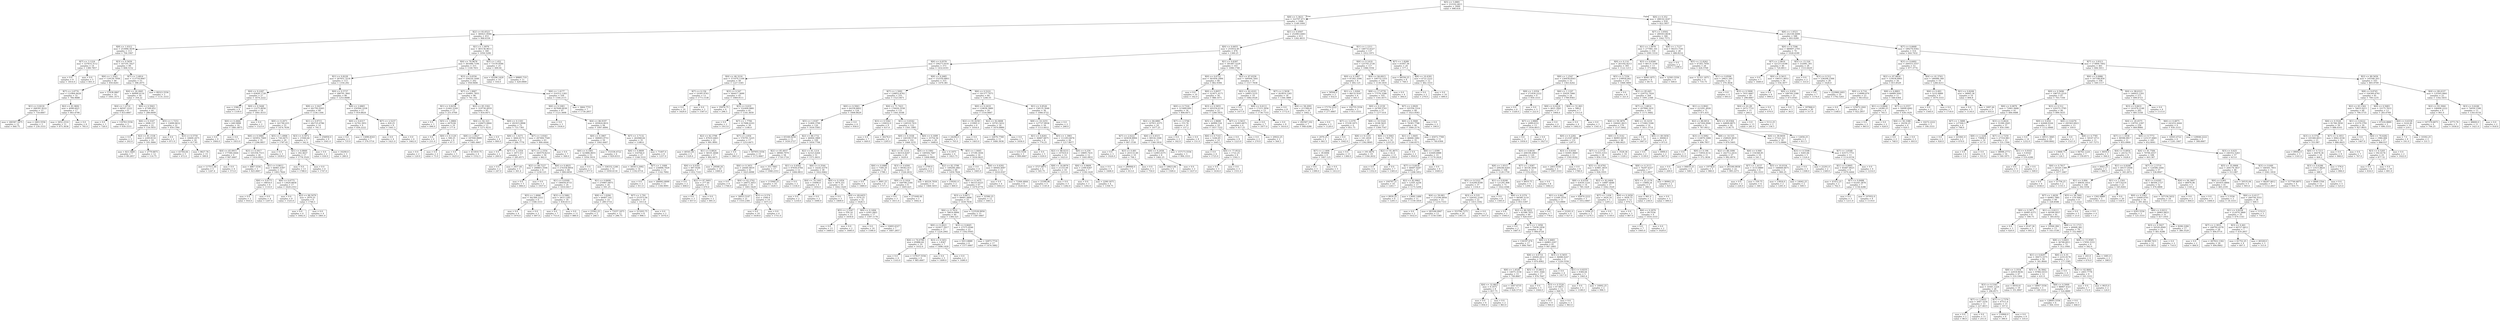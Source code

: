 digraph Tree {
node [shape=box] ;
0 [label="X[5] <= 5.0881\nmse = 333102.4611\nsamples = 2000\nvalue = 996.618"] ;
1 [label="X[8] <= 5.3623\nmse = 322707.473\nsamples = 1066\nvalue = 1149.1004"] ;
0 -> 1 [labeldistance=2.5, labelangle=45, headlabel="True"] ;
2 [label="X[2] <= 83.6523\nmse = 360421.9584\nsamples = 453\nvalue = 968.6336"] ;
1 -> 2 ;
3 [label="X[8] <= 1.0312\nmse = 253066.5639\nsamples = 113\nvalue = 704.1947"] ;
2 -> 3 ;
4 [label="X[7] <= 3.1224\nmse = 337814.3112\nsamples = 14\nvalue = 1380.7857"] ;
3 -> 4 ;
5 [label="mse = 0.0\nsamples = 9\nvalue = 1814.0"] ;
4 -> 5 ;
6 [label="mse = 0.0\nsamples = 5\nvalue = 601.0"] ;
4 -> 6 ;
7 [label="X[3] <= 0.5659\nmse = 167191.5427\nsamples = 99\nvalue = 608.5152"] ;
3 -> 7 ;
8 [label="X[6] <= 1.3543\nmse = 119126.7958\nsamples = 46\nvalue = 850.8261"] ;
7 -> 8 ;
9 [label="X[7] <= 2.6774\nmse = 131864.8428\nsamples = 32\nvalue = 784.9688"] ;
8 -> 9 ;
10 [label="X[1] <= 0.8218\nmse = 268391.8222\nsamples = 15\nvalue = 718.6667"] ;
9 -> 10 ;
11 [label="mse = 260367.1875\nsamples = 12\nvalue = 840.75"] ;
10 -> 11 ;
12 [label="mse = 2403.5556\nsamples = 3\nvalue = 230.3333"] ;
10 -> 12 ;
13 [label="X[2] <= 81.9692\nmse = 4098.6021\nsamples = 17\nvalue = 843.4706"] ;
9 -> 13 ;
14 [label="mse = 3452.2314\nsamples = 11\nvalue = 875.3636"] ;
13 -> 14 ;
15 [label="mse = 0.0\nsamples = 6\nvalue = 785.0"] ;
13 -> 15 ;
16 [label="mse = 57438.0867\nsamples = 14\nvalue = 1001.3571"] ;
8 -> 16 ;
17 [label="X[7] <= 3.4814\nmse = 113718.9947\nsamples = 53\nvalue = 398.2075"] ;
7 -> 17 ;
18 [label="X[4] <= 24.2845\nmse = 80999.4116\nsamples = 50\nvalue = 354.22"] ;
17 -> 18 ;
19 [label="X[4] <= 1.4714\nmse = 66547.2222\nsamples = 6\nvalue = 833.6667"] ;
18 -> 19 ;
20 [label="mse = 0.0\nsamples = 3\nvalue = 728.0"] ;
19 -> 20 ;
21 [label="mse = 110763.5556\nsamples = 3\nvalue = 939.3333"] ;
19 -> 21 ;
22 [label="X[0] <= 0.5943\nmse = 47349.952\nsamples = 44\nvalue = 288.8409"] ;
18 -> 22 ;
23 [label="X[6] <= 0.3167\nmse = 3008.157\nsamples = 22\nvalue = 118.5455"] ;
22 -> 23 ;
24 [label="mse = 0.0\nsamples = 3\nvalue = 202.0"] ;
23 -> 24 ;
25 [label="X[2] <= 81.1538\nmse = 2209.8116\nsamples = 19\nvalue = 105.3684"] ;
23 -> 25 ;
26 [label="mse = 823.3469\nsamples = 7\nvalue = 89.2857"] ;
25 -> 26 ;
27 [label="mse = 2779.6875\nsamples = 12\nvalue = 114.75"] ;
25 -> 27 ;
28 [label="X[5] <= 1.7253\nmse = 33690.6632\nsamples = 22\nvalue = 459.1364"] ;
22 -> 28 ;
29 [label="mse = 0.0\nsamples = 2\nvalue = 871.0"] ;
28 -> 29 ;
30 [label="X[3] <= 0.5759\nmse = 18400.2475\nsamples = 20\nvalue = 417.95"] ;
28 -> 30 ;
31 [label="mse = 43764.64\nsamples = 5\nvalue = 472.4"] ;
30 -> 31 ;
32 [label="mse = 8627.76\nsamples = 15\nvalue = 399.8"] ;
30 -> 32 ;
33 [label="mse = 89323.5556\nsamples = 3\nvalue = 1131.3333"] ;
17 -> 33 ;
34 [label="X[1] <= 1.0976\nmse = 365136.9613\nsamples = 340\nvalue = 1056.5206"] ;
2 -> 34 ;
35 [label="X[4] <= 70.9678\nmse = 361686.7194\nsamples = 315\nvalue = 1100.7651"] ;
34 -> 35 ;
36 [label="X[1] <= 0.8228\nmse = 267651.3218\nsamples = 113\nvalue = 1354.292"] ;
35 -> 36 ;
37 [label="X[4] <= 9.2287\nmse = 65826.1728\nsamples = 27\nvalue = 1674.2222"] ;
36 -> 37 ;
38 [label="mse = 2366.0\nsamples = 9\nvalue = 1339.0"] ;
37 -> 38 ;
39 [label="X[0] <= 0.5448\nmse = 13275.8056\nsamples = 18\nvalue = 1841.8333"] ;
37 -> 39 ;
40 [label="X[0] <= 0.2664\nmse = 640.0898\nsamples = 16\nvalue = 1881.6875"] ;
39 -> 40 ;
41 [label="mse = 0.0\nsamples = 9\nvalue = 1904.0"] ;
40 -> 41 ;
42 [label="mse = 0.0\nsamples = 7\nvalue = 1853.0"] ;
40 -> 42 ;
43 [label="mse = 0.0\nsamples = 2\nvalue = 1523.0"] ;
39 -> 43 ;
44 [label="X[0] <= 0.5737\nmse = 288791.3841\nsamples = 86\nvalue = 1253.8488"] ;
36 -> 44 ;
45 [label="X[8] <= 3.1627\nmse = 261792.0265\nsamples = 69\nvalue = 1336.1304"] ;
44 -> 45 ;
46 [label="X[0] <= 0.2071\nmse = 161740.435\nsamples = 55\nvalue = 1474.7636"] ;
45 -> 46 ;
47 [label="X[6] <= 0.5984\nmse = 165952.7069\nsamples = 35\nvalue = 1296.0857"] ;
46 -> 47 ;
48 [label="X[4] <= 65.0915\nmse = 177584.4444\nsamples = 9\nvalue = 947.6667"] ;
47 -> 48 ;
49 [label="mse = 117511.84\nsamples = 5\nvalue = 1247.4"] ;
48 -> 49 ;
50 [label="mse = 0.0\nsamples = 4\nvalue = 573.0"] ;
48 -> 50 ;
51 [label="X[3] <= 0.5917\nmse = 105358.7515\nsamples = 26\nvalue = 1416.6923"] ;
47 -> 51 ;
52 [label="mse = 4867.5556\nsamples = 3\nvalue = 825.6667"] ;
51 -> 52 ;
53 [label="X[1] <= 0.8612\nmse = 66961.0397\nsamples = 23\nvalue = 1493.7826"] ;
51 -> 53 ;
54 [label="X[6] <= 0.6775\nmse = 18818.0\nsamples = 6\nvalue = 1110.0"] ;
53 -> 54 ;
55 [label="mse = 0.0\nsamples = 2\nvalue = 916.0"] ;
54 -> 55 ;
56 [label="mse = 0.0\nsamples = 4\nvalue = 1207.0"] ;
54 -> 56 ;
57 [label="X[6] <= 0.6775\nmse = 13620.8858\nsamples = 17\nvalue = 1629.2353"] ;
53 -> 57 ;
58 [label="mse = 0.0\nsamples = 9\nvalue = 1525.0"] ;
57 -> 58 ;
59 [label="X[2] <= 88.5079\nmse = 2970.25\nsamples = 8\nvalue = 1746.5"] ;
57 -> 59 ;
60 [label="mse = 0.0\nsamples = 4\nvalue = 1692.0"] ;
59 -> 60 ;
61 [label="mse = 0.0\nsamples = 4\nvalue = 1801.0"] ;
59 -> 61 ;
62 [label="X[5] <= 1.4906\nmse = 726.0475\nsamples = 20\nvalue = 1787.45"] ;
46 -> 62 ;
63 [label="mse = 0.0\nsamples = 3\nvalue = 1839.0"] ;
62 -> 63 ;
64 [label="X[1] <= 0.8849\nmse = 302.4637\nsamples = 17\nvalue = 1778.3529"] ;
62 -> 64 ;
65 [label="mse = 0.0\nsamples = 13\nvalue = 1788.0"] ;
64 -> 65 ;
66 [label="mse = 0.0\nsamples = 4\nvalue = 1747.0"] ;
64 -> 66 ;
67 [label="X[1] <= 0.9715\nmse = 282725.6786\nsamples = 14\nvalue = 791.5"] ;
45 -> 67 ;
68 [label="X[3] <= 0.5072\nmse = 15560.64\nsamples = 5\nvalue = 342.4"] ;
67 -> 68 ;
69 [label="mse = 0.0\nsamples = 2\nvalue = 436.0"] ;
68 -> 69 ;
70 [label="mse = 16200.0\nsamples = 3\nvalue = 280.0"] ;
68 -> 70 ;
71 [label="mse = 256850.0\nsamples = 9\nvalue = 1041.0"] ;
67 -> 71 ;
72 [label="X[8] <= 2.6865\nmse = 259364.1038\nsamples = 17\nvalue = 919.8824"] ;
44 -> 72 ;
73 [label="X[0] <= 0.6317\nmse = 32702.3951\nsamples = 9\nvalue = 456.2222"] ;
72 -> 73 ;
74 [label="mse = 0.0\nsamples = 2\nvalue = 735.0"] ;
73 -> 74 ;
75 [label="mse = 13496.8163\nsamples = 7\nvalue = 376.5714"] ;
73 -> 75 ;
76 [label="X[7] <= 2.5237\nmse = 420.25\nsamples = 8\nvalue = 1441.5"] ;
72 -> 76 ;
77 [label="mse = 0.0\nsamples = 4\nvalue = 1421.0"] ;
76 -> 77 ;
78 [label="mse = 0.0\nsamples = 4\nvalue = 1462.0"] ;
76 -> 78 ;
79 [label="X[3] <= 0.6556\nmse = 358220.1648\nsamples = 202\nvalue = 958.9406"] ;
35 -> 79 ;
80 [label="X[7] <= 1.9067\nmse = 316891.7855\nsamples = 98\nvalue = 741.102"] ;
79 -> 80 ;
81 [label="X[1] <= 0.8258\nmse = 21442.2249\nsamples = 13\nvalue = 251.0769"] ;
80 -> 81 ;
82 [label="mse = 0.0\nsamples = 3\nvalue = 496.0"] ;
81 -> 82 ;
83 [label="X[5] <= 1.0884\nmse = 4479.84\nsamples = 10\nvalue = 177.6"] ;
81 -> 83 ;
84 [label="mse = 0.0\nsamples = 6\nvalue = 231.0"] ;
83 -> 84 ;
85 [label="X[0] <= 0.1129\nmse = 506.25\nsamples = 4\nvalue = 97.5"] ;
83 -> 85 ;
86 [label="mse = 0.0\nsamples = 2\nvalue = 120.0"] ;
85 -> 86 ;
87 [label="mse = 0.0\nsamples = 2\nvalue = 75.0"] ;
85 -> 87 ;
88 [label="X[2] <= 85.3342\nmse = 319736.4919\nsamples = 85\nvalue = 816.0471"] ;
80 -> 88 ;
89 [label="X[4] <= 92.323\nmse = 228472.6864\nsamples = 13\nvalue = 1271.9231"] ;
88 -> 89 ;
90 [label="X[8] <= 2.0427\nmse = 187040.8889\nsamples = 9\nvalue = 1481.6667"] ;
89 -> 90 ;
91 [label="mse = 0.0\nsamples = 5\nvalue = 1425.0"] ;
90 -> 91 ;
92 [label="mse = 411810.75\nsamples = 4\nvalue = 1552.5"] ;
90 -> 92 ;
93 [label="mse = 0.0\nsamples = 4\nvalue = 800.0"] ;
89 -> 93 ;
94 [label="X[0] <= 0.1183\nmse = 291915.9998\nsamples = 72\nvalue = 733.7361"] ;
88 -> 94 ;
95 [label="X[8] <= 1.0271\nmse = 3664.6173\nsamples = 9\nvalue = 266.7778"] ;
94 -> 95 ;
96 [label="mse = 0.0\nsamples = 2\nvalue = 200.0"] ;
95 -> 96 ;
97 [label="X[7] <= 2.3354\nmse = 3073.551\nsamples = 7\nvalue = 285.8571"] ;
95 -> 97 ;
98 [label="mse = 0.0\nsamples = 2\nvalue = 247.0"] ;
97 -> 98 ;
99 [label="mse = 3457.44\nsamples = 5\nvalue = 301.4"] ;
97 -> 99 ;
100 [label="X[7] <= 3.9343\nmse = 297494.7549\nsamples = 63\nvalue = 800.4444"] ;
94 -> 100 ;
101 [label="X[7] <= 2.3354\nmse = 300579.8214\nsamples = 56\nvalue = 862.0"] ;
100 -> 101 ;
102 [label="X[2] <= 89.7227\nmse = 299803.3594\nsamples = 8\nvalue = 1230.125"] ;
101 -> 102 ;
103 [label="mse = 0.0\nsamples = 5\nvalue = 806.0"] ;
102 -> 103 ;
104 [label="mse = 0.0\nsamples = 3\nvalue = 1937.0"] ;
102 -> 104 ;
105 [label="X[6] <= 0.4825\nmse = 274358.8954\nsamples = 48\nvalue = 800.6458"] ;
101 -> 105 ;
106 [label="X[1] <= 0.8309\nmse = 190056.8733\nsamples = 24\nvalue = 1010.0417"] ;
105 -> 106 ;
107 [label="X[5] <= 1.4906\nmse = 362384.2222\nsamples = 6\nvalue = 1548.3333"] ;
106 -> 107 ;
108 [label="mse = 0.0\nsamples = 4\nvalue = 1974.0"] ;
107 -> 108 ;
109 [label="mse = 0.0\nsamples = 2\nvalue = 697.0"] ;
107 -> 109 ;
110 [label="X[3] <= 0.5982\nmse = 3833.1265\nsamples = 18\nvalue = 830.6111"] ;
106 -> 110 ;
111 [label="mse = 0.0\nsamples = 7\nvalue = 753.0"] ;
110 -> 111 ;
112 [label="mse = 0.0\nsamples = 11\nvalue = 880.0"] ;
110 -> 112 ;
113 [label="X[1] <= 0.8408\nmse = 270967.6875\nsamples = 24\nvalue = 591.25"] ;
105 -> 113 ;
114 [label="X[8] <= 1.0294\nmse = 66467.102\nsamples = 14\nvalue = 289.5714"] ;
113 -> 114 ;
115 [label="mse = 23562.25\nsamples = 2\nvalue = 246.5"] ;
114 -> 115 ;
116 [label="mse = 73257.1875\nsamples = 12\nvalue = 296.75"] ;
114 -> 116 ;
117 [label="X[7] <= 2.792\nmse = 251475.04\nsamples = 10\nvalue = 1013.6"] ;
113 -> 117 ;
118 [label="mse = 313203.75\nsamples = 8\nvalue = 998.5"] ;
117 -> 118 ;
119 [label="mse = 0.0\nsamples = 2\nvalue = 1074.0"] ;
117 -> 119 ;
120 [label="mse = 0.0\nsamples = 7\nvalue = 308.0"] ;
100 -> 120 ;
121 [label="X[6] <= 1.4177\nmse = 310312.1283\nsamples = 104\nvalue = 1164.2115"] ;
79 -> 121 ;
122 [label="X[6] <= 0.1083\nmse = 307648.0038\nsamples = 97\nvalue = 1123.3608"] ;
121 -> 122 ;
123 [label="mse = 0.0\nsamples = 3\nvalue = 1934.0"] ;
122 -> 123 ;
124 [label="X[4] <= 86.9197\nmse = 295824.8031\nsamples = 94\nvalue = 1097.4894"] ;
122 -> 124 ;
125 [label="X[0] <= 0.3967\nmse = 308003.9753\nsamples = 59\nvalue = 1043.4407"] ;
124 -> 125 ;
126 [label="X[6] <= 0.1661\nmse = 323886.9655\nsamples = 53\nvalue = 1056.3019"] ;
125 -> 126 ;
127 [label="mse = 0.0\nsamples = 2\nvalue = 977.0"] ;
126 -> 127 ;
128 [label="mse = 336332.1246\nsamples = 51\nvalue = 1059.4118"] ;
126 -> 128 ;
129 [label="mse = 153336.4722\nsamples = 6\nvalue = 929.8333"] ;
125 -> 129 ;
130 [label="X[7] <= 3.7132\nmse = 262068.64\nsamples = 35\nvalue = 1188.6"] ;
124 -> 130 ;
131 [label="X[6] <= 0.9609\nmse = 316764.0\nsamples = 27\nvalue = 1168.3333"] ;
130 -> 131 ;
132 [label="mse = 391613.2092\nsamples = 14\nvalue = 1192.0714"] ;
131 -> 132 ;
133 [label="X[7] <= 1.1008\nmse = 234896.7929\nsamples = 13\nvalue = 1142.7692"] ;
131 -> 133 ;
134 [label="mse = 0.0\nsamples = 2\nvalue = 911.0"] ;
133 -> 134 ;
135 [label="mse = 266062.8099\nsamples = 11\nvalue = 1184.9091"] ;
133 -> 135 ;
136 [label="mse = 71407.0\nsamples = 8\nvalue = 1257.0"] ;
130 -> 136 ;
137 [label="mse = 3664.7755\nsamples = 7\nvalue = 1730.2857"] ;
121 -> 137 ;
138 [label="X[5] <= 1.452\nmse = 73159.9584\nsamples = 25\nvalue = 499.04"] ;
34 -> 138 ;
139 [label="mse = 45296.1429\nsamples = 14\nvalue = 554.0"] ;
138 -> 139 ;
140 [label="mse = 99885.719\nsamples = 11\nvalue = 429.0909"] ;
138 -> 140 ;
141 [label="X[1] <= 0.9567\nmse = 252983.6483\nsamples = 613\nvalue = 1282.4633"] ;
1 -> 141 ;
142 [label="X[0] <= 0.6655\nmse = 255914.49\nsamples = 476\nvalue = 1360.25"] ;
141 -> 142 ;
143 [label="X[6] <= 0.0576\nmse = 194273.9141\nsamples = 373\nvalue = 1432.6193"] ;
142 -> 143 ;
144 [label="X[4] <= 46.3216\nmse = 371070.1109\nsamples = 58\nvalue = 1227.5345"] ;
143 -> 144 ;
145 [label="X[7] <= 0.156\nmse = 10395.9763\nsamples = 13\nvalue = 1773.1538"] ;
144 -> 145 ;
146 [label="mse = 0.0\nsamples = 10\nvalue = 1829.0"] ;
145 -> 146 ;
147 [label="mse = 0.0\nsamples = 3\nvalue = 1587.0"] ;
145 -> 147 ;
148 [label="X[3] <= 0.547\nmse = 364417.3699\nsamples = 45\nvalue = 1069.9111"] ;
144 -> 148 ;
149 [label="mse = 35970.75\nsamples = 4\nvalue = 296.5"] ;
148 -> 149 ;
150 [label="X[3] <= 0.619\nmse = 332409.9881\nsamples = 41\nvalue = 1145.3659"] ;
148 -> 150 ;
151 [label="mse = 0.0\nsamples = 2\nvalue = 1913.0"] ;
150 -> 151 ;
152 [label="X[7] <= 1.7794\nmse = 317688.4103\nsamples = 39\nvalue = 1106.0"] ;
150 -> 152 ;
153 [label="X[2] <= 82.3798\nmse = 87610.4463\nsamples = 22\nvalue = 991.9091"] ;
152 -> 153 ;
154 [label="mse = 40541.04\nsamples = 5\nvalue = 1329.4"] ;
153 -> 154 ;
155 [label="X[1] <= 0.8824\nmse = 58101.4048\nsamples = 17\nvalue = 892.6471"] ;
153 -> 155 ;
156 [label="X[6] <= 0.0341\nmse = 997.9184\nsamples = 7\nvalue = 652.7143"] ;
155 -> 156 ;
157 [label="mse = 0.0\nsamples = 2\nvalue = 608.0"] ;
156 -> 157 ;
158 [label="X[2] <= 87.5693\nmse = 277.44\nsamples = 5\nvalue = 670.6"] ;
156 -> 158 ;
159 [label="mse = 0.0\nsamples = 3\nvalue = 657.0"] ;
158 -> 159 ;
160 [label="mse = 0.0\nsamples = 2\nvalue = 691.0"] ;
158 -> 160 ;
161 [label="mse = 29568.24\nsamples = 10\nvalue = 1060.6"] ;
155 -> 161 ;
162 [label="X[7] <= 2.654\nmse = 576791.5225\nsamples = 17\nvalue = 1253.6471"] ;
152 -> 162 ;
163 [label="mse = 0.0\nsamples = 2\nvalue = 1861.0"] ;
162 -> 163 ;
164 [label="mse = 597955.5556\nsamples = 15\nvalue = 1172.6667"] ;
162 -> 164 ;
165 [label="X[8] <= 9.2685\nmse = 152550.6803\nsamples = 315\nvalue = 1470.381"] ;
143 -> 165 ;
166 [label="X[7] <= 1.5091\nmse = 128852.8762\nsamples = 255\nvalue = 1523.0471"] ;
165 -> 166 ;
167 [label="X[0] <= 0.5943\nmse = 64258.8602\nsamples = 124\nvalue = 1608.8629"] ;
166 -> 167 ;
168 [label="X[5] <= 1.0187\nmse = 51809.3799\nsamples = 120\nvalue = 1630.5583"] ;
167 -> 168 ;
169 [label="mse = 65168.9256\nsamples = 11\nvalue = 1430.2727"] ;
168 -> 169 ;
170 [label="X[2] <= 88.1732\nmse = 46004.3969\nsamples = 109\nvalue = 1650.7706"] ;
168 -> 170 ;
171 [label="X[2] <= 85.4937\nmse = 38946.7979\nsamples = 58\nvalue = 1720.1724"] ;
170 -> 171 ;
172 [label="X[6] <= 0.3451\nmse = 24440.4819\nsamples = 41\nvalue = 1625.6098"] ;
171 -> 172 ;
173 [label="mse = 0.0\nsamples = 6\nvalue = 1766.0"] ;
172 -> 173 ;
174 [label="X[4] <= 62.2702\nmse = 24672.3053\nsamples = 35\nvalue = 1601.5429"] ;
172 -> 174 ;
175 [label="mse = 34053.5147\nsamples = 21\nvalue = 1555.2381"] ;
174 -> 175 ;
176 [label="X[3] <= 0.574\nmse = 2560.0\nsamples = 14\nvalue = 1671.0"] ;
174 -> 176 ;
177 [label="mse = 0.0\nsamples = 10\nvalue = 1639.0"] ;
176 -> 177 ;
178 [label="mse = 0.0\nsamples = 4\nvalue = 1751.0"] ;
176 -> 178 ;
179 [label="mse = 353.7093\nsamples = 17\nvalue = 1948.2353"] ;
171 -> 179 ;
180 [label="X[2] <= 91.1214\nmse = 42323.4264\nsamples = 51\nvalue = 1571.8431"] ;
170 -> 180 ;
181 [label="X[1] <= 0.8562\nmse = 97656.0764\nsamples = 12\nvalue = 1406.0833"] ;
180 -> 181 ;
182 [label="mse = 115940.25\nsamples = 10\nvalue = 1420.5"] ;
181 -> 182 ;
183 [label="mse = 0.0\nsamples = 2\nvalue = 1334.0"] ;
181 -> 183 ;
184 [label="X[6] <= 0.3544\nmse = 14242.4379\nsamples = 39\nvalue = 1622.8462"] ;
180 -> 184 ;
185 [label="X[4] <= 74.1441\nmse = 55696.0\nsamples = 4\nvalue = 1454.0"] ;
184 -> 185 ;
186 [label="mse = 0.0\nsamples = 2\nvalue = 1218.0"] ;
185 -> 186 ;
187 [label="mse = 0.0\nsamples = 2\nvalue = 1690.0"] ;
185 -> 187 ;
188 [label="X[0] <= 0.1054\nmse = 5874.351\nsamples = 35\nvalue = 1642.1429"] ;
184 -> 188 ;
189 [label="mse = 0.0\nsamples = 3\nvalue = 1809.0"] ;
188 -> 189 ;
190 [label="X[4] <= 69.6455\nmse = 3570.25\nsamples = 32\nvalue = 1626.5"] ;
188 -> 190 ;
191 [label="X[5] <= 2.5547\nmse = 550.16\nsamples = 15\nvalue = 1659.8"] ;
190 -> 191 ;
192 [label="mse = 0.0\nsamples = 13\nvalue = 1669.0"] ;
191 -> 192 ;
193 [label="mse = 0.0\nsamples = 2\nvalue = 1600.0"] ;
191 -> 193 ;
194 [label="X[0] <= 0.1694\nmse = 4393.2803\nsamples = 17\nvalue = 1597.1176"] ;
190 -> 194 ;
195 [label="mse = 0.0\nsamples = 10\nvalue = 1590.0"] ;
194 -> 195 ;
196 [label="mse = 10493.6327\nsamples = 7\nvalue = 1607.2857"] ;
194 -> 196 ;
197 [label="mse = 0.0\nsamples = 4\nvalue = 958.0"] ;
167 -> 197 ;
198 [label="X[4] <= 71.7423\nmse = 176426.1038\nsamples = 131\nvalue = 1441.8168"] ;
166 -> 198 ;
199 [label="X[3] <= 0.5562\nmse = 130432.0\nsamples = 9\nvalue = 637.0"] ;
198 -> 199 ;
200 [label="mse = 0.0\nsamples = 7\nvalue = 449.0"] ;
199 -> 200 ;
201 [label="mse = 30276.0\nsamples = 2\nvalue = 1295.0"] ;
199 -> 201 ;
202 [label="X[1] <= 0.8342\nmse = 128510.7431\nsamples = 122\nvalue = 1501.1885"] ;
198 -> 202 ;
203 [label="X[0] <= 0.1038\nmse = 140109.5718\nsamples = 102\nvalue = 1468.3235"] ;
202 -> 203 ;
204 [label="X[2] <= 91.1214\nmse = 84314.6207\nsamples = 29\nvalue = 1620.0"] ;
203 -> 204 ;
205 [label="X[6] <= 0.0986\nmse = 7309.29\nsamples = 10\nvalue = 1798.1"] ;
204 -> 205 ;
206 [label="mse = 0.0\nsamples = 4\nvalue = 1889.0"] ;
205 -> 206 ;
207 [label="mse = 3001.25\nsamples = 6\nvalue = 1737.5"] ;
205 -> 207 ;
208 [label="X[3] <= 0.6581\nmse = 99362.615\nsamples = 19\nvalue = 1526.2632"] ;
204 -> 208 ;
209 [label="X[0] <= 0.1024\nmse = 169798.2344\nsamples = 8\nvalue = 1605.625"] ;
208 -> 209 ;
210 [label="mse = 0.0\nsamples = 3\nvalue = 1611.0"] ;
209 -> 210 ;
211 [label="mse = 271649.44\nsamples = 5\nvalue = 1602.4"] ;
209 -> 211 ;
212 [label="mse = 40224.7934\nsamples = 11\nvalue = 1468.5455"] ;
208 -> 212 ;
213 [label="X[0] <= 0.1092\nmse = 149504.7487\nsamples = 73\nvalue = 1408.0685"] ;
203 -> 213 ;
214 [label="mse = 2700.0\nsamples = 4\nvalue = 516.0"] ;
213 -> 214 ;
215 [label="X[2] <= 82.3798\nmse = 109208.2861\nsamples = 69\nvalue = 1459.7826"] ;
213 -> 215 ;
216 [label="mse = 159201.0\nsamples = 2\nvalue = 800.0"] ;
215 -> 216 ;
217 [label="X[0] <= 0.3475\nmse = 94333.6525\nsamples = 67\nvalue = 1479.4776"] ;
215 -> 217 ;
218 [label="X[3] <= 0.6871\nmse = 99001.0896\nsamples = 55\nvalue = 1439.7636"] ;
217 -> 218 ;
219 [label="X[6] <= 0.7614\nmse = 78614.9994\nsamples = 40\nvalue = 1384.525"] ;
218 -> 219 ;
220 [label="X[0] <= 0.2623\nmse = 103017.5017\nsamples = 17\nvalue = 1224.2941"] ;
219 -> 220 ;
221 [label="X[4] <= 74.6798\nmse = 85886.64\nsamples = 10\nvalue = 1032.6"] ;
220 -> 221 ;
222 [label="mse = 0.0\nsamples = 4\nvalue = 1103.0"] ;
221 -> 222 ;
223 [label="mse = 137637.5556\nsamples = 6\nvalue = 985.6667"] ;
221 -> 223 ;
224 [label="X[3] <= 0.5451\nmse = 1.8367\nsamples = 7\nvalue = 1498.1429"] ;
220 -> 224 ;
225 [label="mse = 0.0\nsamples = 5\nvalue = 1499.0"] ;
224 -> 225 ;
226 [label="mse = 0.0\nsamples = 2\nvalue = 1496.0"] ;
224 -> 226 ;
227 [label="X[3] <= 0.6645\nmse = 27575.9546\nsamples = 23\nvalue = 1502.9565"] ;
219 -> 227 ;
228 [label="mse = 5013.8889\nsamples = 6\nvalue = 1577.6667"] ;
227 -> 228 ;
229 [label="mse = 32873.7716\nsamples = 17\nvalue = 1476.5882"] ;
227 -> 229 ;
230 [label="mse = 123528.9956\nsamples = 15\nvalue = 1587.0667"] ;
218 -> 230 ;
231 [label="mse = 32580.25\nsamples = 12\nvalue = 1661.5"] ;
217 -> 231 ;
232 [label="X[0] <= 0.1699\nmse = 35754.56\nsamples = 20\nvalue = 1668.8"] ;
202 -> 232 ;
233 [label="mse = 0.1875\nsamples = 4\nvalue = 1823.75"] ;
232 -> 233 ;
234 [label="X[5] <= 1.0445\nmse = 37190.1836\nsamples = 16\nvalue = 1630.0625"] ;
232 -> 234 ;
235 [label="mse = 0.0\nsamples = 4\nvalue = 1665.0"] ;
234 -> 235 ;
236 [label="X[6] <= 0.4292\nmse = 49044.4097\nsamples = 12\nvalue = 1618.4167"] ;
234 -> 236 ;
237 [label="mse = 0.0\nsamples = 4\nvalue = 1602.0"] ;
236 -> 237 ;
238 [label="mse = 73364.4844\nsamples = 8\nvalue = 1626.625"] ;
236 -> 238 ;
239 [label="X[6] <= 0.5222\nmse = 191377.7475\nsamples = 60\nvalue = 1246.55"] ;
165 -> 239 ;
240 [label="X[0] <= 0.2419\nmse = 119636.3889\nsamples = 24\nvalue = 1516.6667"] ;
239 -> 240 ;
241 [label="X[2] <= 91.9258\nmse = 133901.0\nsamples = 6\nvalue = 1054.0"] ;
240 -> 241 ;
242 [label="mse = 24200.0\nsamples = 3\nvalue = 705.0"] ;
241 -> 242 ;
243 [label="mse = 0.0\nsamples = 3\nvalue = 1403.0"] ;
241 -> 243 ;
244 [label="X[2] <= 92.0608\nmse = 19743.5432\nsamples = 18\nvalue = 1670.8889"] ;
240 -> 244 ;
245 [label="mse = 32076.7769\nsamples = 11\nvalue = 1680.3636"] ;
244 -> 245 ;
246 [label="mse = 0.0\nsamples = 7\nvalue = 1656.0"] ;
244 -> 246 ;
247 [label="X[1] <= 0.8526\nmse = 158135.3048\nsamples = 36\nvalue = 1066.4722"] ;
239 -> 247 ;
248 [label="X[8] <= 10.3255\nmse = 127727.8936\nsamples = 34\nvalue = 1113.4412"] ;
247 -> 248 ;
249 [label="X[1] <= 0.8261\nmse = 30687.6875\nsamples = 8\nvalue = 774.25"] ;
248 -> 249 ;
250 [label="mse = 533.5556\nsamples = 3\nvalue = 999.6667"] ;
249 -> 250 ;
251 [label="mse = 0.0\nsamples = 5\nvalue = 639.0"] ;
249 -> 251 ;
252 [label="X[5] <= 1.3961\nmse = 111293.8476\nsamples = 26\nvalue = 1217.8077"] ;
248 -> 252 ;
253 [label="X[2] <= 88.0233\nmse = 107410.0\nsamples = 14\nvalue = 1023.0"] ;
252 -> 253 ;
254 [label="mse = 3727.6875\nsamples = 4\nvalue = 545.75"] ;
253 -> 254 ;
255 [label="X[8] <= 16.8076\nmse = 21333.09\nsamples = 10\nvalue = 1213.9"] ;
253 -> 255 ;
256 [label="mse = 33390.96\nsamples = 5\nvalue = 1145.8"] ;
255 -> 256 ;
257 [label="mse = 0.0\nsamples = 5\nvalue = 1282.0"] ;
255 -> 257 ;
258 [label="X[0] <= 0.259\nmse = 19895.7431\nsamples = 12\nvalue = 1445.0833"] ;
252 -> 258 ;
259 [label="X[6] <= 0.9609\nmse = 2399.8367\nsamples = 7\nvalue = 1330.1429"] ;
258 -> 259 ;
260 [label="mse = 0.0\nsamples = 3\nvalue = 1292.0"] ;
259 -> 260 ;
261 [label="mse = 2290.1875\nsamples = 4\nvalue = 1358.75"] ;
259 -> 261 ;
262 [label="mse = 0.0\nsamples = 5\nvalue = 1606.0"] ;
258 -> 262 ;
263 [label="mse = 0.0\nsamples = 2\nvalue = 268.0"] ;
247 -> 263 ;
264 [label="X[1] <= 0.8397\nmse = 391487.5229\nsamples = 103\nvalue = 1098.1748"] ;
142 -> 264 ;
265 [label="X[0] <= 0.6752\nmse = 361856.2084\nsamples = 66\nvalue = 862.9394"] ;
264 -> 265 ;
266 [label="mse = 0.0\nsamples = 10\nvalue = 162.0"] ;
265 -> 266 ;
267 [label="X[0] <= 0.8057\nmse = 323071.4171\nsamples = 56\nvalue = 988.1071"] ;
265 -> 267 ;
268 [label="X[0] <= 0.7324\nmse = 315489.699\nsamples = 34\nvalue = 806.6471"] ;
267 -> 268 ;
269 [label="X[2] <= 84.6881\nmse = 197911.4375\nsamples = 24\nvalue = 1077.25"] ;
268 -> 269 ;
270 [label="X[7] <= 2.0222\nmse = 165638.8994\nsamples = 13\nvalue = 847.1538"] ;
269 -> 270 ;
271 [label="mse = 0.0\nsamples = 3\nvalue = 1024.0"] ;
270 -> 271 ;
272 [label="X[3] <= 0.481\nmse = 203133.49\nsamples = 10\nvalue = 794.1"] ;
270 -> 272 ;
273 [label="mse = 289000.0\nsamples = 7\nvalue = 813.0"] ;
272 -> 273 ;
274 [label="mse = 0.0\nsamples = 3\nvalue = 750.0"] ;
272 -> 274 ;
275 [label="X[6] <= 0.4515\nmse = 99534.3306\nsamples = 11\nvalue = 1349.1818"] ;
269 -> 275 ;
276 [label="X[6] <= 0.2458\nmse = 12993.4375\nsamples = 8\nvalue = 1482.25"] ;
275 -> 276 ;
277 [label="mse = 18823.84\nsamples = 5\nvalue = 1509.4"] ;
276 -> 277 ;
278 [label="mse = 0.0\nsamples = 3\nvalue = 1437.0"] ;
276 -> 278 ;
279 [label="mse = 157173.5556\nsamples = 3\nvalue = 994.3333"] ;
275 -> 279 ;
280 [label="X[7] <= 2.5746\nmse = 153.76\nsamples = 10\nvalue = 157.2"] ;
268 -> 280 ;
281 [label="mse = 0.0\nsamples = 2\nvalue = 182.0"] ;
280 -> 281 ;
282 [label="mse = 0.0\nsamples = 8\nvalue = 151.0"] ;
280 -> 282 ;
283 [label="X[3] <= 0.5855\nmse = 205254.6116\nsamples = 22\nvalue = 1268.5455"] ;
267 -> 283 ;
284 [label="X[5] <= 2.9608\nmse = 46990.534\nsamples = 18\nvalue = 1457.7222"] ;
283 -> 284 ;
285 [label="X[6] <= 0.7143\nmse = 5246.85\nsamples = 10\nvalue = 1645.5"] ;
284 -> 285 ;
286 [label="mse = 0.0\nsamples = 4\nvalue = 1725.0"] ;
285 -> 286 ;
287 [label="X[4] <= 77.9532\nmse = 1722.25\nsamples = 6\nvalue = 1592.5"] ;
285 -> 287 ;
288 [label="mse = 0.0\nsamples = 3\nvalue = 1634.0"] ;
287 -> 288 ;
289 [label="mse = 0.0\nsamples = 3\nvalue = 1551.0"] ;
287 -> 289 ;
290 [label="mse = 0.0\nsamples = 8\nvalue = 1223.0"] ;
284 -> 290 ;
291 [label="X[7] <= 3.5615\nmse = 31693.6875\nsamples = 4\nvalue = 417.25"] ;
283 -> 291 ;
292 [label="mse = 0.0\nsamples = 2\nvalue = 270.0"] ;
291 -> 292 ;
293 [label="mse = 20022.25\nsamples = 2\nvalue = 564.5"] ;
291 -> 293 ;
294 [label="X[2] <= 87.8358\nmse = 169564.7641\nsamples = 37\nvalue = 1517.7838"] ;
264 -> 294 ;
295 [label="X[2] <= 82.4103\nmse = 24803.5235\nsamples = 19\nvalue = 1682.0526"] ;
294 -> 295 ;
296 [label="mse = 0.0\nsamples = 4\nvalue = 1477.0"] ;
295 -> 296 ;
297 [label="X[6] <= 0.6111\nmse = 17215.3956\nsamples = 15\nvalue = 1736.7333"] ;
295 -> 297 ;
298 [label="mse = 0.0\nsamples = 7\nvalue = 1877.0"] ;
297 -> 298 ;
299 [label="mse = 0.0\nsamples = 8\nvalue = 1614.0"] ;
297 -> 299 ;
300 [label="X[7] <= 2.5638\nmse = 263819.1265\nsamples = 18\nvalue = 1344.3889"] ;
294 -> 300 ;
301 [label="mse = 0.0\nsamples = 8\nvalue = 1772.0"] ;
300 -> 301 ;
302 [label="X[4] <= 58.2091\nmse = 211568.61\nsamples = 10\nvalue = 1002.3"] ;
300 -> 302 ;
303 [label="mse = 292567.102\nsamples = 7\nvalue = 948.4286"] ;
302 -> 303 ;
304 [label="mse = 0.0\nsamples = 3\nvalue = 1128.0"] ;
302 -> 304 ;
305 [label="X[1] <= 1.1211\nmse = 148733.6327\nsamples = 137\nvalue = 1012.1971"] ;
141 -> 305 ;
306 [label="X[6] <= 0.1419\nmse = 125745.2726\nsamples = 117\nvalue = 1086.5556"] ;
305 -> 306 ;
307 [label="X[0] <= 0.1997\nmse = 87262.3594\nsamples = 8\nvalue = 492.125"] ;
306 -> 307 ;
308 [label="mse = 58564.0\nsamples = 2\nvalue = 632.0"] ;
307 -> 308 ;
309 [label="X[1] <= 1.0264\nmse = 88132.9167\nsamples = 6\nvalue = 445.5"] ;
307 -> 309 ;
310 [label="mse = 17174.2222\nsamples = 3\nvalue = 277.6667"] ;
309 -> 310 ;
311 [label="mse = 102755.5556\nsamples = 3\nvalue = 613.3333"] ;
309 -> 311 ;
312 [label="X[4] <= 94.6915\nmse = 100732.5351\nsamples = 109\nvalue = 1130.1835"] ;
306 -> 312 ;
313 [label="X[8] <= 17.0778\nmse = 77576.3586\nsamples = 105\nvalue = 1161.6571"] ;
312 -> 313 ;
314 [label="X[0] <= 0.2159\nmse = 24769.5703\nsamples = 57\nvalue = 1277.614"] ;
313 -> 314 ;
315 [label="X[7] <= 3.2379\nmse = 37230.1875\nsamples = 4\nvalue = 851.75"] ;
314 -> 315 ;
316 [label="mse = 2070.25\nsamples = 2\nvalue = 661.5"] ;
315 -> 316 ;
317 [label="mse = 0.0\nsamples = 2\nvalue = 1042.0"] ;
315 -> 317 ;
318 [label="X[8] <= 10.5324\nmse = 9108.5625\nsamples = 53\nvalue = 1309.7547"] ;
314 -> 318 ;
319 [label="X[8] <= 9.1335\nmse = 141.2018\nsamples = 21\nvalue = 1392.8095"] ;
318 -> 319 ;
320 [label="X[7] <= 2.1406\nmse = 39.6094\nsamples = 8\nvalue = 1407.125"] ;
319 -> 320 ;
321 [label="mse = 0.0\nsamples = 3\nvalue = 1399.0"] ;
320 -> 321 ;
322 [label="mse = 0.0\nsamples = 5\nvalue = 1412.0"] ;
320 -> 322 ;
323 [label="mse = 0.0\nsamples = 13\nvalue = 1384.0"] ;
319 -> 323 ;
324 [label="X[0] <= 0.5943\nmse = 7495.75\nsamples = 32\nvalue = 1255.25"] ;
318 -> 324 ;
325 [label="mse = 191.6676\nsamples = 19\nvalue = 1184.2632"] ;
324 -> 325 ;
326 [label="X[2] <= 81.4675\nmse = 42.0\nsamples = 13\nvalue = 1359.0"] ;
324 -> 326 ;
327 [label="mse = 0.0\nsamples = 6\nvalue = 1352.0"] ;
326 -> 327 ;
328 [label="mse = 0.0\nsamples = 7\nvalue = 1365.0"] ;
326 -> 328 ;
329 [label="X[7] <= 2.0929\nmse = 105356.3316\nsamples = 48\nvalue = 1023.9583"] ;
313 -> 329 ;
330 [label="X[0] <= 0.3949\nmse = 78383.7788\nsamples = 46\nvalue = 1060.2174"] ;
329 -> 330 ;
331 [label="X[1] <= 1.0445\nmse = 46666.1682\nsamples = 35\nvalue = 1160.6571"] ;
330 -> 331 ;
332 [label="mse = 0.0\nsamples = 2\nvalue = 854.0"] ;
331 -> 332 ;
333 [label="X[6] <= 1.4399\nmse = 43449.6988\nsamples = 33\nvalue = 1179.2424"] ;
331 -> 333 ;
334 [label="X[7] <= 0.6436\nmse = 48497.9287\nsamples = 27\nvalue = 1208.1852"] ;
333 -> 334 ;
335 [label="mse = 104797.21\nsamples = 10\nvalue = 1263.7"] ;
334 -> 335 ;
336 [label="X[2] <= 82.9963\nmse = 12501.4256\nsamples = 17\nvalue = 1175.5294"] ;
334 -> 336 ;
337 [label="mse = 8930.25\nsamples = 6\nvalue = 1205.5"] ;
336 -> 337 ;
338 [label="mse = 13692.1488\nsamples = 11\nvalue = 1159.1818"] ;
336 -> 338 ;
339 [label="mse = 0.0\nsamples = 6\nvalue = 1049.0"] ;
333 -> 339 ;
340 [label="mse = 45072.7769\nsamples = 11\nvalue = 740.6364"] ;
330 -> 340 ;
341 [label="mse = 0.0\nsamples = 2\nvalue = 190.0"] ;
329 -> 341 ;
342 [label="mse = 0.0\nsamples = 4\nvalue = 304.0"] ;
312 -> 342 ;
343 [label="X[7] <= 1.8289\nmse = 61647.36\nsamples = 20\nvalue = 577.2"] ;
305 -> 343 ;
344 [label="mse = 94556.25\nsamples = 8\nvalue = 749.5"] ;
343 -> 344 ;
345 [label="X[8] <= 10.4391\nmse = 6722.2222\nsamples = 12\nvalue = 462.3333"] ;
343 -> 345 ;
346 [label="mse = 0.0\nsamples = 2\nvalue = 279.0"] ;
345 -> 346 ;
347 [label="mse = 0.0\nsamples = 10\nvalue = 499.0"] ;
345 -> 347 ;
348 [label="X[0] <= 0.352\nmse = 288142.4247\nsamples = 934\nvalue = 822.5857"] ;
0 -> 348 [labeldistance=2.5, labelangle=-45, headlabel="False"] ;
349 [label="X[7] <= 3.9502\nmse = 289303.6636\nsamples = 346\nvalue = 1042.7572"] ;
348 -> 349 ;
350 [label="X[1] <= 1.0978\nmse = 277081.161\nsamples = 318\nvalue = 1091.5314"] ;
349 -> 350 ;
351 [label="X[0] <= 0.114\nmse = 263182.8213\nsamples = 305\nvalue = 1122.1213"] ;
350 -> 351 ;
352 [label="X[8] <= 1.2547\nmse = 236458.8503\nsamples = 33\nvalue = 1563.4242"] ;
351 -> 352 ;
353 [label="X[8] <= 1.0354\nmse = 271830.2222\nsamples = 9\nvalue = 959.3333"] ;
352 -> 353 ;
354 [label="mse = 0.0\nsamples = 6\nvalue = 1328.0"] ;
353 -> 354 ;
355 [label="mse = 0.0\nsamples = 3\nvalue = 222.0"] ;
353 -> 355 ;
356 [label="X[6] <= 1.1197\nmse = 35029.7066\nsamples = 24\nvalue = 1789.9583"] ;
352 -> 356 ;
357 [label="X[8] <= 6.0224\nmse = 4621.2941\nsamples = 17\nvalue = 1904.0"] ;
356 -> 357 ;
358 [label="X[7] <= 2.8869\nmse = 2099.6331\nsamples = 13\nvalue = 1934.4615"] ;
357 -> 358 ;
359 [label="mse = 0.0\nsamples = 11\nvalue = 1954.0"] ;
358 -> 359 ;
360 [label="mse = 0.0\nsamples = 2\nvalue = 1827.0"] ;
358 -> 360 ;
361 [label="mse = 0.0\nsamples = 4\nvalue = 1805.0"] ;
357 -> 361 ;
362 [label="X[4] <= 51.063\nmse = 588.0\nsamples = 7\nvalue = 1513.0"] ;
356 -> 362 ;
363 [label="mse = 0.0\nsamples = 4\nvalue = 1492.0"] ;
362 -> 363 ;
364 [label="mse = 0.0\nsamples = 3\nvalue = 1541.0"] ;
362 -> 364 ;
365 [label="X[5] <= 5.7256\nmse = 239930.942\nsamples = 272\nvalue = 1068.5809"] ;
351 -> 365 ;
366 [label="mse = 0.0\nsamples = 8\nvalue = 321.0"] ;
365 -> 366 ;
367 [label="X[2] <= 85.645\nmse = 229752.7024\nsamples = 264\nvalue = 1091.2348"] ;
365 -> 367 ;
368 [label="X[7] <= 3.4814\nmse = 207906.1631\nsamples = 193\nvalue = 1171.9482"] ;
367 -> 368 ;
369 [label="X[4] <= 59.3876\nmse = 194441.0615\nsamples = 179\nvalue = 1137.5642"] ;
368 -> 369 ;
370 [label="X[0] <= 0.2282\nmse = 212167.4656\nsamples = 131\nvalue = 1207.0"] ;
369 -> 370 ;
371 [label="X[3] <= 0.6634\nmse = 208109.4983\nsamples = 120\nvalue = 1171.5417"] ;
370 -> 371 ;
372 [label="X[8] <= 1.0515\nmse = 209246.6265\nsamples = 108\nvalue = 1129.1759"] ;
371 -> 372 ;
373 [label="X[5] <= 9.5322\nmse = 314208.9189\nsamples = 37\nvalue = 1334.0"] ;
372 -> 373 ;
374 [label="X[4] <= 59.083\nmse = 272196.9956\nsamples = 15\nvalue = 1214.7333"] ;
373 -> 374 ;
375 [label="mse = 0.0\nsamples = 2\nvalue = 1632.0"] ;
374 -> 375 ;
376 [label="mse = 283166.0947\nsamples = 13\nvalue = 1150.5385"] ;
374 -> 376 ;
377 [label="X[3] <= 0.535\nmse = 326542.2169\nsamples = 22\nvalue = 1415.3182"] ;
373 -> 377 ;
378 [label="mse = 353790.7275\nsamples = 20\nvalue = 1393.15"] ;
377 -> 378 ;
379 [label="mse = 0.0\nsamples = 2\nvalue = 1637.0"] ;
377 -> 379 ;
380 [label="X[1] <= 0.8208\nmse = 121291.908\nsamples = 71\nvalue = 1022.4366"] ;
372 -> 380 ;
381 [label="mse = 0.0\nsamples = 8\nvalue = 1565.0"] ;
380 -> 381 ;
382 [label="X[6] <= 0.2374\nmse = 94566.3119\nsamples = 63\nvalue = 953.5397"] ;
380 -> 382 ;
383 [label="mse = 0.0\nsamples = 3\nvalue = 1504.0"] ;
382 -> 383 ;
384 [label="X[2] <= 80.5952\nmse = 83386.7831\nsamples = 60\nvalue = 926.0167"] ;
382 -> 384 ;
385 [label="mse = 0.0\nsamples = 2\nvalue = 1487.0"] ;
384 -> 385 ;
386 [label="X[7] <= 1.1958\nmse = 75036.1858\nsamples = 58\nvalue = 906.6724"] ;
384 -> 386 ;
387 [label="mse = 134197.474\nsamples = 17\nvalue = 808.7647"] ;
386 -> 387 ;
388 [label="X[6] <= 0.4683\nmse = 44883.2207\nsamples = 41\nvalue = 947.2683"] ;
386 -> 388 ;
389 [label="X[8] <= 4.6714\nmse = 20444.2412\nsamples = 32\nvalue = 870.4062"] ;
388 -> 389 ;
390 [label="X[8] <= 1.4528\nmse = 14075.3156\nsamples = 15\nvalue = 749.8667"] ;
389 -> 390 ;
391 [label="X[4] <= 32.8822\nmse = 9.1875\nsamples = 8\nvalue = 857.75"] ;
390 -> 391 ;
392 [label="mse = 0.0\nsamples = 6\nvalue = 856.0"] ;
391 -> 392 ;
393 [label="mse = 0.0\nsamples = 2\nvalue = 863.0"] ;
391 -> 393 ;
394 [label="mse = 1647.6735\nsamples = 7\nvalue = 626.5714"] ;
390 -> 394 ;
395 [label="X[5] <= 15.8612\nmse = 1931.3564\nsamples = 17\nvalue = 976.7647"] ;
389 -> 395 ;
396 [label="mse = 0.0\nsamples = 5\nvalue = 1044.0"] ;
395 -> 396 ;
397 [label="X[3] <= 0.5526\nmse = 67.6875\nsamples = 12\nvalue = 948.75"] ;
395 -> 397 ;
398 [label="mse = 0.0\nsamples = 9\nvalue = 944.0"] ;
397 -> 398 ;
399 [label="mse = 0.0\nsamples = 3\nvalue = 963.0"] ;
397 -> 399 ;
400 [label="X[3] <= 0.5655\nmse = 36086.0247\nsamples = 9\nvalue = 1220.5556"] ;
388 -> 400 ;
401 [label="mse = 0.0\nsamples = 4\nvalue = 1417.0"] ;
400 -> 401 ;
402 [label="X[1] <= 0.8255\nmse = 9384.64\nsamples = 5\nvalue = 1063.4"] ;
400 -> 402 ;
403 [label="mse = 0.0\nsamples = 3\nvalue = 1108.0"] ;
402 -> 403 ;
404 [label="mse = 16002.25\nsamples = 2\nvalue = 996.5"] ;
402 -> 404 ;
405 [label="X[7] <= 1.9387\nmse = 36338.3056\nsamples = 12\nvalue = 1552.8333"] ;
371 -> 405 ;
406 [label="mse = 8910.75\nsamples = 4\nvalue = 1294.5"] ;
405 -> 406 ;
407 [label="mse = 0.0\nsamples = 8\nvalue = 1682.0"] ;
405 -> 407 ;
408 [label="X[3] <= 0.6164\nmse = 93091.9669\nsamples = 11\nvalue = 1593.8182"] ;
370 -> 408 ;
409 [label="mse = 2403.5556\nsamples = 3\nvalue = 1097.3333"] ;
408 -> 409 ;
410 [label="mse = 0.0\nsamples = 8\nvalue = 1780.0"] ;
408 -> 410 ;
411 [label="X[0] <= 0.3142\nmse = 96993.6419\nsamples = 48\nvalue = 948.0625"] ;
369 -> 411 ;
412 [label="X[7] <= 2.5714\nmse = 75555.5353\nsamples = 38\nvalue = 850.1316"] ;
411 -> 412 ;
413 [label="X[5] <= 16.6792\nmse = 43981.3819\nsamples = 31\nvalue = 926.1935"] ;
412 -> 413 ;
414 [label="X[8] <= 8.4359\nmse = 43030.1224\nsamples = 14\nvalue = 785.1429"] ;
413 -> 414 ;
415 [label="X[1] <= 0.862\nmse = 13349.3554\nsamples = 11\nvalue = 723.0909"] ;
414 -> 415 ;
416 [label="mse = 0.0\nsamples = 7\nvalue = 778.0"] ;
415 -> 416 ;
417 [label="mse = 22201.0\nsamples = 4\nvalue = 627.0"] ;
415 -> 417 ;
418 [label="mse = 85974.2222\nsamples = 3\nvalue = 1012.6667"] ;
414 -> 418 ;
419 [label="X[2] <= 82.0404\nmse = 14887.4048\nsamples = 17\nvalue = 1042.3529"] ;
413 -> 419 ;
420 [label="X[7] <= 1.636\nmse = 3624.16\nsamples = 5\nvalue = 1205.2"] ;
419 -> 420 ;
421 [label="mse = 1056.25\nsamples = 2\nvalue = 1274.5"] ;
420 -> 421 ;
422 [label="mse = 0.0\nsamples = 3\nvalue = 1159.0"] ;
420 -> 422 ;
423 [label="X[0] <= 0.2058\nmse = 3926.75\nsamples = 12\nvalue = 974.5"] ;
419 -> 423 ;
424 [label="mse = 0.0\nsamples = 3\nvalue = 867.0"] ;
423 -> 424 ;
425 [label="X[6] <= 0.2979\nmse = 99.5556\nsamples = 9\nvalue = 1010.3333"] ;
423 -> 425 ;
426 [label="mse = 0.0\nsamples = 7\nvalue = 1005.0"] ;
425 -> 426 ;
427 [label="mse = 0.0\nsamples = 2\nvalue = 1029.0"] ;
425 -> 427 ;
428 [label="X[8] <= 4.3113\nmse = 76297.6327\nsamples = 7\nvalue = 513.2857"] ;
412 -> 428 ;
429 [label="X[5] <= 25.2176\nmse = 15868.24\nsamples = 5\nvalue = 388.4"] ;
428 -> 429 ;
430 [label="mse = 961.0\nsamples = 2\nvalue = 236.0"] ;
429 -> 430 ;
431 [label="mse = 0.0\nsamples = 3\nvalue = 490.0"] ;
429 -> 431 ;
432 [label="mse = 90902.25\nsamples = 2\nvalue = 825.5"] ;
428 -> 432 ;
433 [label="mse = 3528.36\nsamples = 10\nvalue = 1320.2"] ;
411 -> 433 ;
434 [label="X[8] <= 10.3219\nmse = 171682.5306\nsamples = 14\nvalue = 1611.5714"] ;
368 -> 434 ;
435 [label="mse = 0.0\nsamples = 10\nvalue = 1867.0"] ;
434 -> 435 ;
436 [label="X[5] <= 49.5456\nmse = 30006.0\nsamples = 4\nvalue = 973.0"] ;
434 -> 436 ;
437 [label="mse = 0.0\nsamples = 2\nvalue = 1139.0"] ;
436 -> 437 ;
438 [label="mse = 4900.0\nsamples = 2\nvalue = 807.0"] ;
436 -> 438 ;
439 [label="X[1] <= 0.9041\nmse = 223291.4926\nsamples = 71\nvalue = 871.831"] ;
367 -> 439 ;
440 [label="X[2] <= 88.0014\nmse = 247204.0946\nsamples = 51\nvalue = 767.9412"] ;
439 -> 440 ;
441 [label="X[3] <= 0.5082\nmse = 114870.1684\nsamples = 14\nvalue = 496.7857"] ;
440 -> 441 ;
442 [label="mse = 0.0\nsamples = 3\nvalue = 953.0"] ;
441 -> 442 ;
443 [label="X[0] <= 0.196\nmse = 73954.4132\nsamples = 11\nvalue = 372.3636"] ;
441 -> 443 ;
444 [label="mse = 0.0\nsamples = 5\nvalue = 209.0"] ;
443 -> 444 ;
445 [label="mse = 94810.25\nsamples = 6\nvalue = 508.5"] ;
443 -> 445 ;
446 [label="X[8] <= 10.535\nmse = 258929.3835\nsamples = 37\nvalue = 870.5405"] ;
440 -> 446 ;
447 [label="X[2] <= 88.1006\nmse = 242712.2414\nsamples = 27\nvalue = 992.4074"] ;
446 -> 447 ;
448 [label="mse = 19756.8\nsamples = 5\nvalue = 980.0"] ;
447 -> 448 ;
449 [label="mse = 293340.9938\nsamples = 22\nvalue = 995.2273"] ;
447 -> 449 ;
450 [label="X[6] <= 0.948\nmse = 154348.85\nsamples = 10\nvalue = 541.5"] ;
446 -> 450 ;
451 [label="X[7] <= 1.4157\nmse = 3133.8889\nsamples = 6\nvalue = 302.3333"] ;
450 -> 451 ;
452 [label="mse = 0.0\nsamples = 2\nvalue = 226.0"] ;
451 -> 452 ;
453 [label="mse = 330.75\nsamples = 4\nvalue = 340.5"] ;
451 -> 453 ;
454 [label="X[5] <= 10.0334\nmse = 166668.6875\nsamples = 4\nvalue = 900.25"] ;
450 -> 454 ;
455 [label="mse = 13924.0\nsamples = 2\nvalue = 1291.0"] ;
454 -> 455 ;
456 [label="mse = 14042.25\nsamples = 2\nvalue = 509.5"] ;
454 -> 456 ;
457 [label="X[5] <= 29.9364\nmse = 64609.8875\nsamples = 20\nvalue = 1136.75"] ;
439 -> 457 ;
458 [label="X[4] <= 39.9459\nmse = 57322.321\nsamples = 18\nvalue = 1172.8889"] ;
457 -> 458 ;
459 [label="X[3] <= 0.5508\nmse = 9283.84\nsamples = 5\nvalue = 1324.4"] ;
458 -> 459 ;
460 [label="mse = 0.0\nsamples = 3\nvalue = 1308.0"] ;
459 -> 460 ;
461 [label="mse = 22201.0\nsamples = 2\nvalue = 1349.0"] ;
459 -> 461 ;
462 [label="X[7] <= 3.6548\nmse = 63573.7751\nsamples = 13\nvalue = 1114.6154"] ;
458 -> 462 ;
463 [label="X[1] <= 0.9905\nmse = 85487.8025\nsamples = 9\nvalue = 1070.4444"] ;
462 -> 463 ;
464 [label="mse = 41412.25\nsamples = 2\nvalue = 762.5"] ;
463 -> 464 ;
465 [label="X[7] <= 0.8488\nmse = 63245.3878\nsamples = 7\nvalue = 1158.4286"] ;
463 -> 465 ;
466 [label="mse = 0.0\nsamples = 3\nvalue = 1211.0"] ;
465 -> 466 ;
467 [label="mse = 107052.0\nsamples = 4\nvalue = 1119.0"] ;
465 -> 467 ;
468 [label="mse = 0.0\nsamples = 4\nvalue = 1214.0"] ;
462 -> 468 ;
469 [label="mse = 12656.25\nsamples = 2\nvalue = 811.5"] ;
457 -> 469 ;
470 [label="X[3] <= 0.6566\nmse = 66131.5148\nsamples = 13\nvalue = 373.8462"] ;
350 -> 470 ;
471 [label="mse = 8040.1875\nsamples = 4\nvalue = 69.75"] ;
470 -> 471 ;
472 [label="mse = 32583.5556\nsamples = 9\nvalue = 509.0"] ;
470 -> 472 ;
473 [label="X[8] <= 1.7127\nmse = 94253.7181\nsamples = 28\nvalue = 488.8214"] ;
349 -> 473 ;
474 [label="mse = 0.0\nsamples = 2\nvalue = 1298.0"] ;
473 -> 474 ;
475 [label="X[5] <= 12.8262\nmse = 47262.7056\nsamples = 26\nvalue = 426.5769"] ;
473 -> 475 ;
476 [label="mse = 31321.1875\nsamples = 4\nvalue = 735.75"] ;
475 -> 476 ;
477 [label="X[1] <= 0.8506\nmse = 29621.595\nsamples = 22\nvalue = 370.3636"] ;
475 -> 477 ;
478 [label="mse = 0.0\nsamples = 4\nvalue = 693.0"] ;
477 -> 478 ;
479 [label="X[3] <= 0.5908\nmse = 7931.6667\nsamples = 18\nvalue = 298.6667"] ;
477 -> 479 ;
480 [label="X[4] <= 61.09\nmse = 2472.7733\nsamples = 15\nvalue = 264.4"] ;
479 -> 480 ;
481 [label="mse = 0.0\nsamples = 13\nvalue = 281.0"] ;
480 -> 481 ;
482 [label="mse = 5112.25\nsamples = 2\nvalue = 156.5"] ;
480 -> 482 ;
483 [label="mse = 0.0\nsamples = 3\nvalue = 470.0"] ;
479 -> 483 ;
484 [label="X[8] <= 1.0523\nmse = 242149.4498\nsamples = 588\nvalue = 693.0289"] ;
348 -> 484 ;
485 [label="X[0] <= 0.7596\nmse = 480697.2705\nsamples = 74\nvalue = 1028.4189"] ;
484 -> 485 ;
486 [label="X[7] <= 2.9616\nmse = 321215.6186\nsamples = 46\nvalue = 720.8913"] ;
485 -> 486 ;
487 [label="mse = 0.0\nsamples = 7\nvalue = 1649.0"] ;
486 -> 487 ;
488 [label="X[0] <= 0.5615\nmse = 196511.9053\nsamples = 39\nvalue = 554.3077"] ;
486 -> 488 ;
489 [label="mse = 0.0\nsamples = 6\nvalue = 999.0"] ;
488 -> 489 ;
490 [label="X[0] <= 0.654\nmse = 189749.3388\nsamples = 33\nvalue = 473.4545"] ;
488 -> 490 ;
491 [label="mse = 0.0\nsamples = 3\nvalue = 38.0"] ;
490 -> 491 ;
492 [label="mse = 187866.0\nsamples = 30\nvalue = 517.0"] ;
490 -> 492 ;
493 [label="X[5] <= 15.526\nmse = 332081.301\nsamples = 28\nvalue = 1533.6429"] ;
485 -> 493 ;
494 [label="mse = 0.0\nsamples = 2\nvalue = 333.0"] ;
493 -> 494 ;
495 [label="X[3] <= 0.512\nmse = 238208.2308\nsamples = 26\nvalue = 1626.0"] ;
493 -> 495 ;
496 [label="mse = 0.0\nsamples = 7\nvalue = 1174.0"] ;
495 -> 496 ;
497 [label="mse = 222968.2493\nsamples = 19\nvalue = 1792.5263"] ;
495 -> 497 ;
498 [label="X[7] <= 0.6668\nmse = 189279.9302\nsamples = 514\nvalue = 644.7432"] ;
484 -> 498 ;
499 [label="X[3] <= 0.6492\nmse = 200553.5557\nsamples = 53\nvalue = 977.3774"] ;
498 -> 499 ;
500 [label="X[2] <= 87.8854\nmse = 135636.8901\nsamples = 34\nvalue = 815.8529"] ;
499 -> 500 ;
501 [label="X[0] <= 0.716\nmse = 118989.879\nsamples = 23\nvalue = 943.6522"] ;
500 -> 501 ;
502 [label="mse = 0.0\nsamples = 2\nvalue = 1168.0"] ;
501 -> 502 ;
503 [label="mse = 125072.2041\nsamples = 21\nvalue = 922.2857"] ;
501 -> 503 ;
504 [label="X[8] <= 6.8803\nmse = 64889.5041\nsamples = 11\nvalue = 548.6364"] ;
500 -> 504 ;
505 [label="X[1] <= 0.8466\nmse = 14280.25\nsamples = 4\nvalue = 745.5"] ;
504 -> 505 ;
506 [label="mse = 0.0\nsamples = 2\nvalue = 865.0"] ;
505 -> 506 ;
507 [label="mse = 0.0\nsamples = 2\nvalue = 626.0"] ;
505 -> 507 ;
508 [label="X[7] <= 0.2557\nmse = 59008.4082\nsamples = 7\nvalue = 436.1429"] ;
504 -> 508 ;
509 [label="X[4] <= 50.3386\nmse = 16256.25\nsamples = 4\nvalue = 620.5"] ;
508 -> 509 ;
510 [label="mse = 0.0\nsamples = 2\nvalue = 748.0"] ;
509 -> 510 ;
511 [label="mse = 0.0\nsamples = 2\nvalue = 493.0"] ;
509 -> 511 ;
512 [label="mse = 10272.2222\nsamples = 3\nvalue = 190.3333"] ;
508 -> 512 ;
513 [label="X[4] <= 41.5763\nmse = 186486.349\nsamples = 19\nvalue = 1266.4211"] ;
499 -> 513 ;
514 [label="X[6] <= 0.493\nmse = 5232.8889\nsamples = 9\nvalue = 1679.3333"] ;
513 -> 514 ;
515 [label="mse = 0.0\nsamples = 2\nvalue = 1544.0"] ;
514 -> 515 ;
516 [label="mse = 0.0\nsamples = 7\nvalue = 1718.0"] ;
514 -> 516 ;
517 [label="X[1] <= 0.8206\nmse = 58065.36\nsamples = 10\nvalue = 894.8"] ;
513 -> 517 ;
518 [label="mse = 0.0\nsamples = 5\nvalue = 1134.0"] ;
517 -> 518 ;
519 [label="mse = 1697.44\nsamples = 5\nvalue = 655.6"] ;
517 -> 519 ;
520 [label="X[7] <= 3.9313\nmse = 173800.7402\nsamples = 461\nvalue = 606.5011"] ;
498 -> 520 ;
521 [label="X[6] <= 0.0986\nmse = 167188.859\nsamples = 358\nvalue = 549.1117"] ;
520 -> 521 ;
522 [label="X[0] <= 0.5696\nmse = 198725.2519\nsamples = 87\nvalue = 703.7356"] ;
521 -> 522 ;
523 [label="X[6] <= 0.0879\nmse = 73061.9488\nsamples = 41\nvalue = 484.0488"] ;
522 -> 523 ;
524 [label="X[7] <= 1.5889\nmse = 127304.5\nsamples = 4\nvalue = 798.0"] ;
523 -> 524 ;
525 [label="mse = 0.0\nsamples = 2\nvalue = 926.0"] ;
524 -> 525 ;
526 [label="mse = 221841.0\nsamples = 2\nvalue = 670.0"] ;
524 -> 526 ;
527 [label="X[3] <= 0.4624\nmse = 55390.2045\nsamples = 37\nvalue = 450.1081"] ;
523 -> 527 ;
528 [label="X[8] <= 2.3244\nmse = 73008.0\nsamples = 14\nvalue = 317.0"] ;
527 -> 528 ;
529 [label="mse = 0.0\nsamples = 6\nvalue = 5.0"] ;
528 -> 529 ;
530 [label="mse = 0.0\nsamples = 8\nvalue = 551.0"] ;
528 -> 530 ;
531 [label="X[7] <= 2.7259\nmse = 27316.983\nsamples = 23\nvalue = 531.1304"] ;
527 -> 531 ;
532 [label="mse = 38998.2773\nsamples = 16\nvalue = 540.1875"] ;
531 -> 532 ;
533 [label="X[1] <= 0.9163\nmse = 0.8163\nsamples = 7\nvalue = 510.4286"] ;
531 -> 533 ;
534 [label="mse = 0.0\nsamples = 5\nvalue = 511.0"] ;
533 -> 534 ;
535 [label="mse = 0.0\nsamples = 2\nvalue = 509.0"] ;
533 -> 535 ;
536 [label="X[3] <= 0.512\nmse = 229372.3785\nsamples = 46\nvalue = 899.5435"] ;
522 -> 536 ;
537 [label="X[0] <= 0.654\nmse = 42848.9164\nsamples = 33\nvalue = 1112.4848"] ;
536 -> 537 ;
538 [label="mse = 0.0\nsamples = 14\nvalue = 1252.0"] ;
537 -> 538 ;
539 [label="mse = 49511.5845\nsamples = 19\nvalue = 1009.6842"] ;
537 -> 539 ;
540 [label="X[0] <= 0.6276\nmse = 295563.6923\nsamples = 13\nvalue = 359.0"] ;
536 -> 540 ;
541 [label="mse = 0.0\nsamples = 2\nvalue = 1521.0"] ;
540 -> 541 ;
542 [label="X[8] <= 4.7785\nmse = 59167.4711\nsamples = 11\nvalue = 147.7273"] ;
540 -> 542 ;
543 [label="mse = 13668.75\nsamples = 4\nvalue = 126.5"] ;
542 -> 543 ;
544 [label="mse = 84762.1224\nsamples = 7\nvalue = 159.8571"] ;
542 -> 544 ;
545 [label="X[4] <= 98.6323\nmse = 146925.1201\nsamples = 271\nvalue = 499.4723"] ;
521 -> 545 ;
546 [label="X[3] <= 0.6631\nmse = 141479.2148\nsamples = 265\nvalue = 485.5358"] ;
545 -> 546 ;
547 [label="X[4] <= 20.4575\nmse = 130701.2397\nsamples = 256\nvalue = 469.8984"] ;
546 -> 547 ;
548 [label="X[7] <= 1.1038\nmse = 99596.9917\nsamples = 11\nvalue = 855.0909"] ;
547 -> 548 ;
549 [label="mse = 8450.0\nsamples = 3\nvalue = 394.0"] ;
548 -> 549 ;
550 [label="X[4] <= 9.4954\nmse = 24152.75\nsamples = 8\nvalue = 1028.0"] ;
548 -> 550 ;
551 [label="X[6] <= 0.7617\nmse = 20320.1389\nsamples = 6\nvalue = 1077.1667"] ;
550 -> 551 ;
552 [label="mse = 0.0\nsamples = 4\nvalue = 1038.0"] ;
551 -> 552 ;
553 [label="mse = 51756.25\nsamples = 2\nvalue = 1155.5"] ;
551 -> 553 ;
554 [label="mse = 6642.25\nsamples = 2\nvalue = 880.5"] ;
550 -> 554 ;
555 [label="X[0] <= 0.7772\nmse = 125137.0065\nsamples = 245\nvalue = 452.6041"] ;
547 -> 555 ;
556 [label="X[4] <= 91.7584\nmse = 79784.4557\nsamples = 188\nvalue = 403.367"] ;
555 -> 556 ;
557 [label="X[1] <= 0.9208\nmse = 49157.0508\nsamples = 131\nvalue = 345.2672"] ;
556 -> 557 ;
558 [label="X[1] <= 0.894\nmse = 48836.1914\nsamples = 108\nvalue = 302.5556"] ;
557 -> 558 ;
559 [label="X[7] <= 1.6039\nmse = 44962.7881\nsamples = 99\nvalue = 328.8586"] ;
558 -> 559 ;
560 [label="X[0] <= 0.5871\nmse = 20085.4375\nsamples = 8\nvalue = 590.75"] ;
559 -> 560 ;
561 [label="mse = 0.0\nsamples = 3\nvalue = 420.0"] ;
560 -> 561 ;
562 [label="mse = 4147.36\nsamples = 5\nvalue = 693.2"] ;
560 -> 562 ;
563 [label="X[1] <= 0.8213\nmse = 40590.0937\nsamples = 91\nvalue = 305.8352"] ;
559 -> 563 ;
564 [label="mse = 10564.284\nsamples = 13\nvalue = 143.1538"] ;
563 -> 564 ;
565 [label="X[8] <= 11.1715\nmse = 40448.382\nsamples = 78\nvalue = 332.9487"] ;
563 -> 565 ;
566 [label="X[8] <= 5.6403\nmse = 36748.6011\nsamples = 72\nvalue = 312.1944"] ;
565 -> 566 ;
567 [label="X[1] <= 0.8297\nmse = 39473.3375\nsamples = 59\nvalue = 341.8644"] ;
566 -> 567 ;
568 [label="X[8] <= 3.3554\nmse = 22018.9036\nsamples = 47\nvalue = 319.1064"] ;
567 -> 568 ;
569 [label="X[3] <= 0.5345\nmse = 31041.1224\nsamples = 28\nvalue = 296.8571"] ;
568 -> 569 ;
570 [label="X[7] <= 2.9055\nmse = 3047.3254\nsamples = 13\nvalue = 227.4615"] ;
569 -> 570 ;
571 [label="mse = 0.0\nsamples = 2\nvalue = 98.0"] ;
570 -> 571 ;
572 [label="mse = 0.0\nsamples = 11\nvalue = 251.0"] ;
570 -> 572 ;
573 [label="X[7] <= 2.7376\nmse = 47511.6\nsamples = 15\nvalue = 357.0"] ;
569 -> 573 ;
574 [label="mse = 116964.0\nsamples = 6\nvalue = 390.0"] ;
573 -> 574 ;
575 [label="mse = 0.0\nsamples = 9\nvalue = 335.0"] ;
573 -> 575 ;
576 [label="mse = 6918.41\nsamples = 19\nvalue = 351.8947"] ;
568 -> 576 ;
577 [label="X[5] <= 34.5842\nmse = 97862.8333\nsamples = 12\nvalue = 431.0"] ;
567 -> 577 ;
578 [label="mse = 18947.5556\nsamples = 3\nvalue = 149.3333"] ;
577 -> 578 ;
579 [label="X[8] <= 4.5009\nmse = 88907.4321\nsamples = 9\nvalue = 524.8889"] ;
577 -> 579 ;
580 [label="mse = 128693.5556\nsamples = 6\nvalue = 564.3333"] ;
579 -> 580 ;
581 [label="mse = 0.0\nsamples = 3\nvalue = 446.0"] ;
579 -> 581 ;
582 [label="X[6] <= 0.35\nmse = 2255.0178\nsamples = 13\nvalue = 177.5385"] ;
566 -> 582 ;
583 [label="mse = 0.0\nsamples = 4\nvalue = 214.0"] ;
582 -> 583 ;
584 [label="X[4] <= 62.8692\nmse = 2403.7778\nsamples = 9\nvalue = 161.3333"] ;
582 -> 584 ;
585 [label="mse = 0.0\nsamples = 7\nvalue = 172.0"] ;
584 -> 585 ;
586 [label="mse = 9025.0\nsamples = 2\nvalue = 124.0"] ;
584 -> 586 ;
587 [label="X[8] <= 15.9585\nmse = 17650.3333\nsamples = 6\nvalue = 582.0"] ;
565 -> 587 ;
588 [label="mse = 243.0\nsamples = 4\nvalue = 674.0"] ;
587 -> 588 ;
589 [label="mse = 1681.0\nsamples = 2\nvalue = 398.0"] ;
587 -> 589 ;
590 [label="X[5] <= 26.7691\nmse = 119.5062\nsamples = 9\nvalue = 13.2222"] ;
558 -> 590 ;
591 [label="mse = 0.0\nsamples = 5\nvalue = 23.0"] ;
590 -> 591 ;
592 [label="mse = 0.0\nsamples = 4\nvalue = 1.0"] ;
590 -> 592 ;
593 [label="X[1] <= 1.2301\nmse = 1873.6219\nsamples = 23\nvalue = 545.8261"] ;
557 -> 593 ;
594 [label="mse = 1562.8889\nsamples = 3\nvalue = 651.3333"] ;
593 -> 594 ;
595 [label="mse = 0.0\nsamples = 20\nvalue = 530.0"] ;
593 -> 595 ;
596 [label="X[7] <= 2.5714\nmse = 124586.1644\nsamples = 57\nvalue = 536.8947"] ;
556 -> 596 ;
597 [label="X[3] <= 0.6295\nmse = 86594.1727\nsamples = 52\nvalue = 476.4808"] ;
596 -> 597 ;
598 [label="X[0] <= 0.5503\nmse = 33640.0701\nsamples = 34\nvalue = 391.4412"] ;
597 -> 598 ;
599 [label="mse = 4293.5556\nsamples = 3\nvalue = 125.3333"] ;
598 -> 599 ;
600 [label="X[6] <= 0.8212\nmse = 28963.9625\nsamples = 31\nvalue = 417.1935"] ;
598 -> 600 ;
601 [label="X[3] <= 0.5927\nmse = 50520.4949\nsamples = 14\nvalue = 461.9286"] ;
600 -> 601 ;
602 [label="mse = 46388.7431\nsamples = 12\nvalue = 419.5833"] ;
601 -> 602 ;
603 [label="mse = 0.0\nsamples = 2\nvalue = 716.0"] ;
601 -> 603 ;
604 [label="mse = 8206.2284\nsamples = 17\nvalue = 380.3529"] ;
600 -> 604 ;
605 [label="mse = 147156.5432\nsamples = 18\nvalue = 637.1111"] ;
597 -> 605 ;
606 [label="X[4] <= 94.3667\nmse = 86976.96\nsamples = 5\nvalue = 1165.2"] ;
596 -> 606 ;
607 [label="mse = 0.0\nsamples = 2\nvalue = 804.0"] ;
606 -> 607 ;
608 [label="mse = 0.0\nsamples = 3\nvalue = 1406.0"] ;
606 -> 608 ;
609 [label="X[3] <= 0.625\nmse = 240352.5263\nsamples = 57\nvalue = 615.0"] ;
555 -> 609 ;
610 [label="X[5] <= 35.9908\nmse = 204178.3837\nsamples = 46\nvalue = 513.087"] ;
609 -> 610 ;
611 [label="X[0] <= 0.801\nmse = 201835.4884\nsamples = 41\nvalue = 465.2195"] ;
610 -> 611 ;
612 [label="mse = 5.5556\nsamples = 3\nvalue = 18.3333"] ;
611 -> 612 ;
613 [label="X[6] <= 0.4117\nmse = 200758.3553\nsamples = 38\nvalue = 500.5"] ;
611 -> 613 ;
614 [label="X[1] <= 0.8258\nmse = 212074.3869\nsamples = 35\nvalue = 479.1143"] ;
613 -> 614 ;
615 [label="X[7] <= 2.3933\nmse = 248792.6378\nsamples = 28\nvalue = 494.0714"] ;
614 -> 615 ;
616 [label="mse = 0.0\nsamples = 2\nvalue = 484.0"] ;
615 -> 616 ;
617 [label="mse = 267922.1302\nsamples = 26\nvalue = 494.8462"] ;
615 -> 617 ;
618 [label="X[3] <= 0.461\nmse = 60727.0612\nsamples = 7\nvalue = 419.2857"] ;
614 -> 618 ;
619 [label="mse = 61752.25\nsamples = 4\nvalue = 497.5"] ;
618 -> 619 ;
620 [label="mse = 40328.0\nsamples = 3\nvalue = 315.0"] ;
618 -> 620 ;
621 [label="mse = 1152.0\nsamples = 3\nvalue = 750.0"] ;
613 -> 621 ;
622 [label="mse = 50535.04\nsamples = 5\nvalue = 905.6"] ;
610 -> 622 ;
623 [label="X[3] <= 0.649\nmse = 166561.7851\nsamples = 11\nvalue = 1041.1818"] ;
609 -> 623 ;
624 [label="mse = 66267.0612\nsamples = 7\nvalue = 1112.2857"] ;
623 -> 624 ;
625 [label="mse = 317746.6875\nsamples = 4\nvalue = 916.75"] ;
623 -> 625 ;
626 [label="X[6] <= 0.4875\nmse = 243252.4444\nsamples = 9\nvalue = 930.3333"] ;
546 -> 626 ;
627 [label="mse = 10503.4722\nsamples = 6\nvalue = 1241.1667"] ;
626 -> 627 ;
628 [label="mse = 129046.2222\nsamples = 3\nvalue = 308.6667"] ;
626 -> 628 ;
629 [label="mse = 0.0\nsamples = 6\nvalue = 1115.0"] ;
545 -> 629 ;
630 [label="X[2] <= 89.5656\nmse = 145546.203\nsamples = 103\nvalue = 805.9709"] ;
520 -> 630 ;
631 [label="X[8] <= 9.8745\nmse = 104360.6761\nsamples = 81\nvalue = 709.1235"] ;
630 -> 631 ;
632 [label="X[2] <= 83.1562\nmse = 76633.9211\nsamples = 68\nvalue = 790.5735"] ;
631 -> 632 ;
633 [label="X[6] <= 0.5526\nmse = 91766.3958\nsamples = 39\nvalue = 688.4103"] ;
632 -> 633 ;
634 [label="X[3] <= 0.5742\nmse = 105360.6011\nsamples = 23\nvalue = 555.087"] ;
633 -> 634 ;
635 [label="mse = 89042.0\nsamples = 3\nvalue = 1161.0"] ;
634 -> 635 ;
636 [label="X[0] <= 0.7213\nmse = 44478.36\nsamples = 20\nvalue = 464.2"] ;
634 -> 636 ;
637 [label="X[3] <= 0.6286\nmse = 13515.8824\nsamples = 17\nvalue = 388.0"] ;
636 -> 637 ;
638 [label="mse = 8068.5764\nsamples = 12\nvalue = 330.9167"] ;
637 -> 638 ;
639 [label="mse = 0.0\nsamples = 5\nvalue = 525.0"] ;
637 -> 639 ;
640 [label="mse = 578.0\nsamples = 3\nvalue = 896.0"] ;
636 -> 640 ;
641 [label="X[7] <= 4.1853\nmse = 9942.4336\nsamples = 16\nvalue = 880.0625"] ;
633 -> 641 ;
642 [label="mse = 0.0\nsamples = 9\nvalue = 968.0"] ;
641 -> 642 ;
643 [label="mse = 0.0\nsamples = 7\nvalue = 767.0"] ;
641 -> 643 ;
644 [label="X[1] <= 0.8222\nmse = 23370.3781\nsamples = 29\nvalue = 927.9655"] ;
632 -> 644 ;
645 [label="mse = 0.0\nsamples = 2\nvalue = 1467.0"] ;
644 -> 645 ;
646 [label="X[4] <= 70.6282\nmse = 1984.406\nsamples = 27\nvalue = 888.037"] ;
644 -> 646 ;
647 [label="X[3] <= 0.5205\nmse = 592.6176\nsamples = 25\nvalue = 877.32"] ;
646 -> 647 ;
648 [label="mse = 0.0\nsamples = 6\nvalue = 834.0"] ;
647 -> 648 ;
649 [label="mse = 0.0\nsamples = 19\nvalue = 891.0"] ;
647 -> 649 ;
650 [label="mse = 0.0\nsamples = 2\nvalue = 1022.0"] ;
646 -> 650 ;
651 [label="X[0] <= 0.5683\nmse = 33175.7633\nsamples = 13\nvalue = 283.0769"] ;
631 -> 651 ;
652 [label="mse = 67224.8889\nsamples = 3\nvalue = 496.3333"] ;
651 -> 652 ;
653 [label="X[0] <= 0.6338\nmse = 5224.49\nsamples = 10\nvalue = 219.1"] ;
651 -> 653 ;
654 [label="mse = 7.0\nsamples = 8\nvalue = 191.0"] ;
653 -> 654 ;
655 [label="mse = 10302.25\nsamples = 2\nvalue = 331.5"] ;
653 -> 655 ;
656 [label="X[4] <= 89.4337\nmse = 135505.0661\nsamples = 22\nvalue = 1162.5455"] ;
630 -> 656 ;
657 [label="X[2] <= 93.3944\nmse = 108496.2222\nsamples = 9\nvalue = 901.0"] ;
656 -> 657 ;
658 [label="mse = 167379.6875\nsamples = 4\nvalue = 706.25"] ;
657 -> 658 ;
659 [label="mse = 6773.76\nsamples = 5\nvalue = 1056.8"] ;
657 -> 659 ;
660 [label="X[3] <= 0.6246\nmse = 74059.1598\nsamples = 13\nvalue = 1343.6154"] ;
656 -> 660 ;
661 [label="mse = 48600.0\nsamples = 11\nvalue = 1421.0"] ;
660 -> 661 ;
662 [label="mse = 0.0\nsamples = 2\nvalue = 918.0"] ;
660 -> 662 ;
}